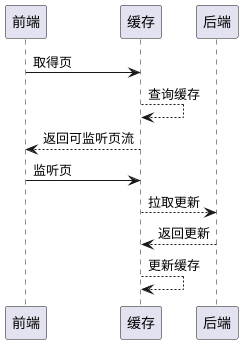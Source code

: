 @startuml
'https://plantuml.com/sequence-diagram
前端 -> 缓存: 取得页
缓存 --> 缓存: 查询缓存
缓存 --> 前端: 返回可监听页流
前端 -> 缓存: 监听页
缓存 --> 后端: 拉取更新
后端 --> 缓存: 返回更新
缓存 --> 缓存: 更新缓存
@enduml